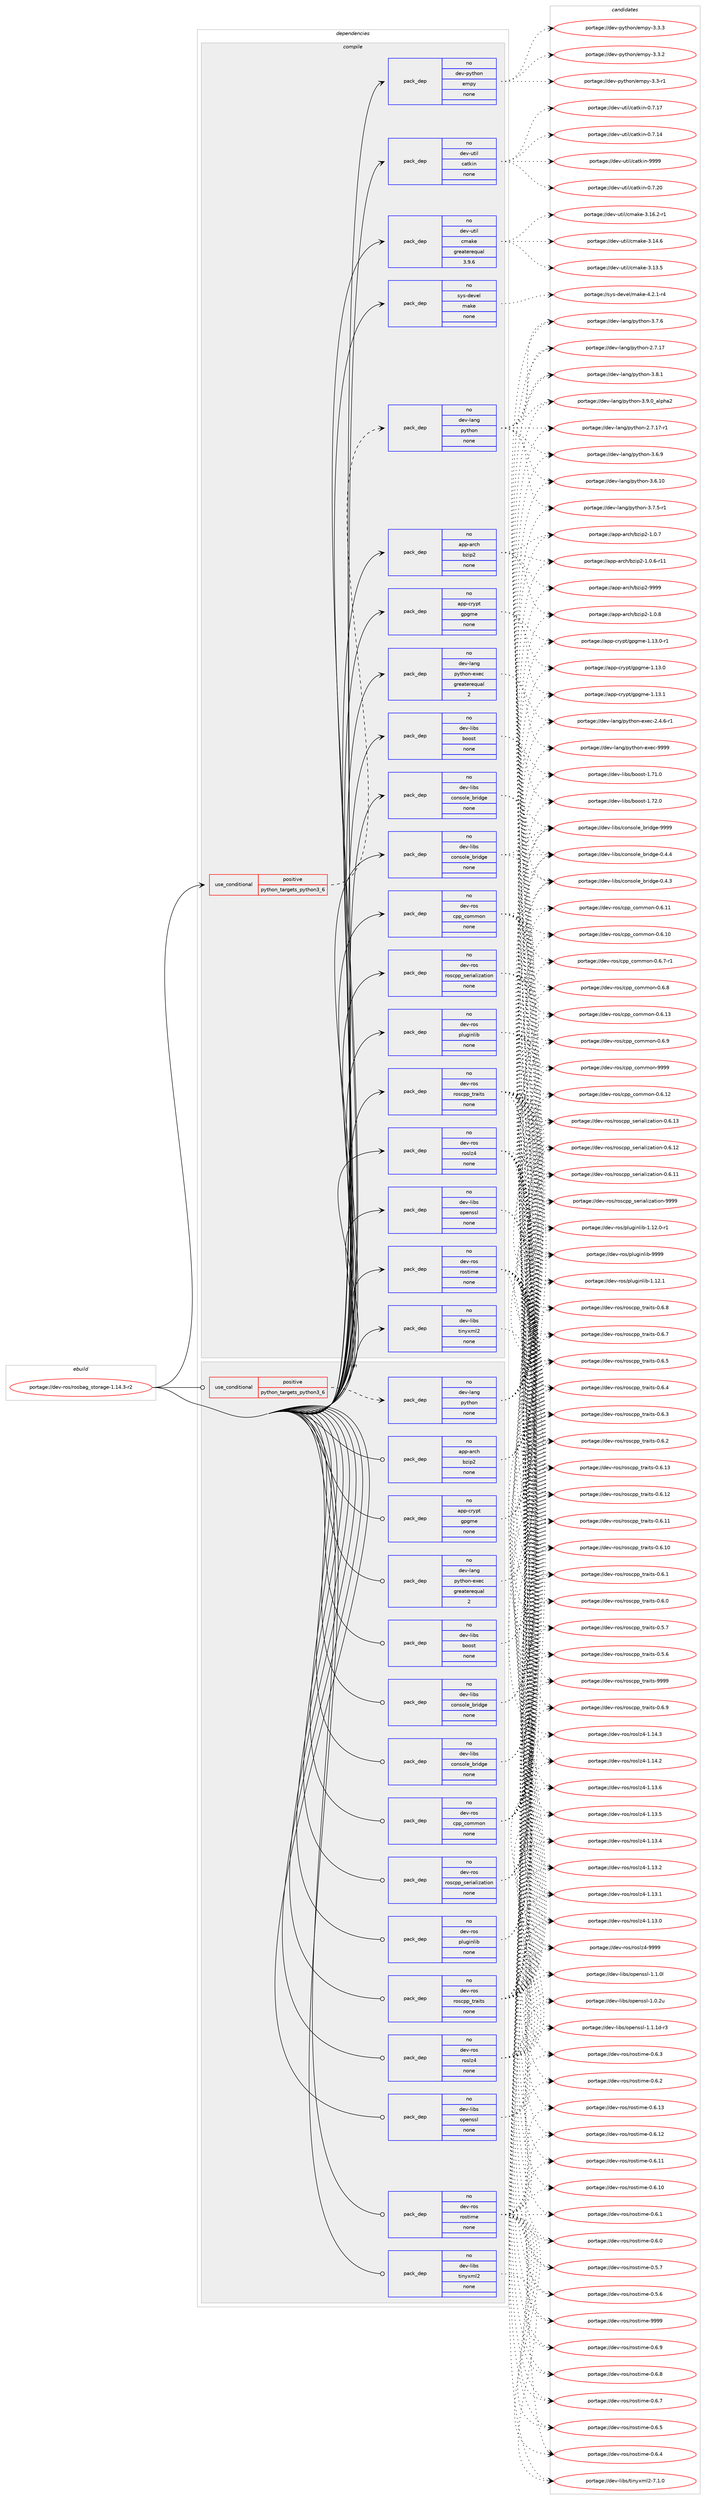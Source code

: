 digraph prolog {

# *************
# Graph options
# *************

newrank=true;
concentrate=true;
compound=true;
graph [rankdir=LR,fontname=Helvetica,fontsize=10,ranksep=1.5];#, ranksep=2.5, nodesep=0.2];
edge  [arrowhead=vee];
node  [fontname=Helvetica,fontsize=10];

# **********
# The ebuild
# **********

subgraph cluster_leftcol {
color=gray;
label=<<i>ebuild</i>>;
id [label="portage://dev-ros/rosbag_storage-1.14.3-r2", color=red, width=4, href="../dev-ros/rosbag_storage-1.14.3-r2.svg"];
}

# ****************
# The dependencies
# ****************

subgraph cluster_midcol {
color=gray;
label=<<i>dependencies</i>>;
subgraph cluster_compile {
fillcolor="#eeeeee";
style=filled;
label=<<i>compile</i>>;
subgraph cond98414 {
dependency390286 [label=<<TABLE BORDER="0" CELLBORDER="1" CELLSPACING="0" CELLPADDING="4"><TR><TD ROWSPAN="3" CELLPADDING="10">use_conditional</TD></TR><TR><TD>positive</TD></TR><TR><TD>python_targets_python3_6</TD></TR></TABLE>>, shape=none, color=red];
subgraph pack287019 {
dependency390287 [label=<<TABLE BORDER="0" CELLBORDER="1" CELLSPACING="0" CELLPADDING="4" WIDTH="220"><TR><TD ROWSPAN="6" CELLPADDING="30">pack_dep</TD></TR><TR><TD WIDTH="110">no</TD></TR><TR><TD>dev-lang</TD></TR><TR><TD>python</TD></TR><TR><TD>none</TD></TR><TR><TD></TD></TR></TABLE>>, shape=none, color=blue];
}
dependency390286:e -> dependency390287:w [weight=20,style="dashed",arrowhead="vee"];
}
id:e -> dependency390286:w [weight=20,style="solid",arrowhead="vee"];
subgraph pack287020 {
dependency390288 [label=<<TABLE BORDER="0" CELLBORDER="1" CELLSPACING="0" CELLPADDING="4" WIDTH="220"><TR><TD ROWSPAN="6" CELLPADDING="30">pack_dep</TD></TR><TR><TD WIDTH="110">no</TD></TR><TR><TD>app-arch</TD></TR><TR><TD>bzip2</TD></TR><TR><TD>none</TD></TR><TR><TD></TD></TR></TABLE>>, shape=none, color=blue];
}
id:e -> dependency390288:w [weight=20,style="solid",arrowhead="vee"];
subgraph pack287021 {
dependency390289 [label=<<TABLE BORDER="0" CELLBORDER="1" CELLSPACING="0" CELLPADDING="4" WIDTH="220"><TR><TD ROWSPAN="6" CELLPADDING="30">pack_dep</TD></TR><TR><TD WIDTH="110">no</TD></TR><TR><TD>app-crypt</TD></TR><TR><TD>gpgme</TD></TR><TR><TD>none</TD></TR><TR><TD></TD></TR></TABLE>>, shape=none, color=blue];
}
id:e -> dependency390289:w [weight=20,style="solid",arrowhead="vee"];
subgraph pack287022 {
dependency390290 [label=<<TABLE BORDER="0" CELLBORDER="1" CELLSPACING="0" CELLPADDING="4" WIDTH="220"><TR><TD ROWSPAN="6" CELLPADDING="30">pack_dep</TD></TR><TR><TD WIDTH="110">no</TD></TR><TR><TD>dev-lang</TD></TR><TR><TD>python-exec</TD></TR><TR><TD>greaterequal</TD></TR><TR><TD>2</TD></TR></TABLE>>, shape=none, color=blue];
}
id:e -> dependency390290:w [weight=20,style="solid",arrowhead="vee"];
subgraph pack287023 {
dependency390291 [label=<<TABLE BORDER="0" CELLBORDER="1" CELLSPACING="0" CELLPADDING="4" WIDTH="220"><TR><TD ROWSPAN="6" CELLPADDING="30">pack_dep</TD></TR><TR><TD WIDTH="110">no</TD></TR><TR><TD>dev-libs</TD></TR><TR><TD>boost</TD></TR><TR><TD>none</TD></TR><TR><TD></TD></TR></TABLE>>, shape=none, color=blue];
}
id:e -> dependency390291:w [weight=20,style="solid",arrowhead="vee"];
subgraph pack287024 {
dependency390292 [label=<<TABLE BORDER="0" CELLBORDER="1" CELLSPACING="0" CELLPADDING="4" WIDTH="220"><TR><TD ROWSPAN="6" CELLPADDING="30">pack_dep</TD></TR><TR><TD WIDTH="110">no</TD></TR><TR><TD>dev-libs</TD></TR><TR><TD>console_bridge</TD></TR><TR><TD>none</TD></TR><TR><TD></TD></TR></TABLE>>, shape=none, color=blue];
}
id:e -> dependency390292:w [weight=20,style="solid",arrowhead="vee"];
subgraph pack287025 {
dependency390293 [label=<<TABLE BORDER="0" CELLBORDER="1" CELLSPACING="0" CELLPADDING="4" WIDTH="220"><TR><TD ROWSPAN="6" CELLPADDING="30">pack_dep</TD></TR><TR><TD WIDTH="110">no</TD></TR><TR><TD>dev-libs</TD></TR><TR><TD>console_bridge</TD></TR><TR><TD>none</TD></TR><TR><TD></TD></TR></TABLE>>, shape=none, color=blue];
}
id:e -> dependency390293:w [weight=20,style="solid",arrowhead="vee"];
subgraph pack287026 {
dependency390294 [label=<<TABLE BORDER="0" CELLBORDER="1" CELLSPACING="0" CELLPADDING="4" WIDTH="220"><TR><TD ROWSPAN="6" CELLPADDING="30">pack_dep</TD></TR><TR><TD WIDTH="110">no</TD></TR><TR><TD>dev-libs</TD></TR><TR><TD>openssl</TD></TR><TR><TD>none</TD></TR><TR><TD></TD></TR></TABLE>>, shape=none, color=blue];
}
id:e -> dependency390294:w [weight=20,style="solid",arrowhead="vee"];
subgraph pack287027 {
dependency390295 [label=<<TABLE BORDER="0" CELLBORDER="1" CELLSPACING="0" CELLPADDING="4" WIDTH="220"><TR><TD ROWSPAN="6" CELLPADDING="30">pack_dep</TD></TR><TR><TD WIDTH="110">no</TD></TR><TR><TD>dev-libs</TD></TR><TR><TD>tinyxml2</TD></TR><TR><TD>none</TD></TR><TR><TD></TD></TR></TABLE>>, shape=none, color=blue];
}
id:e -> dependency390295:w [weight=20,style="solid",arrowhead="vee"];
subgraph pack287028 {
dependency390296 [label=<<TABLE BORDER="0" CELLBORDER="1" CELLSPACING="0" CELLPADDING="4" WIDTH="220"><TR><TD ROWSPAN="6" CELLPADDING="30">pack_dep</TD></TR><TR><TD WIDTH="110">no</TD></TR><TR><TD>dev-python</TD></TR><TR><TD>empy</TD></TR><TR><TD>none</TD></TR><TR><TD></TD></TR></TABLE>>, shape=none, color=blue];
}
id:e -> dependency390296:w [weight=20,style="solid",arrowhead="vee"];
subgraph pack287029 {
dependency390297 [label=<<TABLE BORDER="0" CELLBORDER="1" CELLSPACING="0" CELLPADDING="4" WIDTH="220"><TR><TD ROWSPAN="6" CELLPADDING="30">pack_dep</TD></TR><TR><TD WIDTH="110">no</TD></TR><TR><TD>dev-ros</TD></TR><TR><TD>cpp_common</TD></TR><TR><TD>none</TD></TR><TR><TD></TD></TR></TABLE>>, shape=none, color=blue];
}
id:e -> dependency390297:w [weight=20,style="solid",arrowhead="vee"];
subgraph pack287030 {
dependency390298 [label=<<TABLE BORDER="0" CELLBORDER="1" CELLSPACING="0" CELLPADDING="4" WIDTH="220"><TR><TD ROWSPAN="6" CELLPADDING="30">pack_dep</TD></TR><TR><TD WIDTH="110">no</TD></TR><TR><TD>dev-ros</TD></TR><TR><TD>pluginlib</TD></TR><TR><TD>none</TD></TR><TR><TD></TD></TR></TABLE>>, shape=none, color=blue];
}
id:e -> dependency390298:w [weight=20,style="solid",arrowhead="vee"];
subgraph pack287031 {
dependency390299 [label=<<TABLE BORDER="0" CELLBORDER="1" CELLSPACING="0" CELLPADDING="4" WIDTH="220"><TR><TD ROWSPAN="6" CELLPADDING="30">pack_dep</TD></TR><TR><TD WIDTH="110">no</TD></TR><TR><TD>dev-ros</TD></TR><TR><TD>roscpp_serialization</TD></TR><TR><TD>none</TD></TR><TR><TD></TD></TR></TABLE>>, shape=none, color=blue];
}
id:e -> dependency390299:w [weight=20,style="solid",arrowhead="vee"];
subgraph pack287032 {
dependency390300 [label=<<TABLE BORDER="0" CELLBORDER="1" CELLSPACING="0" CELLPADDING="4" WIDTH="220"><TR><TD ROWSPAN="6" CELLPADDING="30">pack_dep</TD></TR><TR><TD WIDTH="110">no</TD></TR><TR><TD>dev-ros</TD></TR><TR><TD>roscpp_traits</TD></TR><TR><TD>none</TD></TR><TR><TD></TD></TR></TABLE>>, shape=none, color=blue];
}
id:e -> dependency390300:w [weight=20,style="solid",arrowhead="vee"];
subgraph pack287033 {
dependency390301 [label=<<TABLE BORDER="0" CELLBORDER="1" CELLSPACING="0" CELLPADDING="4" WIDTH="220"><TR><TD ROWSPAN="6" CELLPADDING="30">pack_dep</TD></TR><TR><TD WIDTH="110">no</TD></TR><TR><TD>dev-ros</TD></TR><TR><TD>roslz4</TD></TR><TR><TD>none</TD></TR><TR><TD></TD></TR></TABLE>>, shape=none, color=blue];
}
id:e -> dependency390301:w [weight=20,style="solid",arrowhead="vee"];
subgraph pack287034 {
dependency390302 [label=<<TABLE BORDER="0" CELLBORDER="1" CELLSPACING="0" CELLPADDING="4" WIDTH="220"><TR><TD ROWSPAN="6" CELLPADDING="30">pack_dep</TD></TR><TR><TD WIDTH="110">no</TD></TR><TR><TD>dev-ros</TD></TR><TR><TD>rostime</TD></TR><TR><TD>none</TD></TR><TR><TD></TD></TR></TABLE>>, shape=none, color=blue];
}
id:e -> dependency390302:w [weight=20,style="solid",arrowhead="vee"];
subgraph pack287035 {
dependency390303 [label=<<TABLE BORDER="0" CELLBORDER="1" CELLSPACING="0" CELLPADDING="4" WIDTH="220"><TR><TD ROWSPAN="6" CELLPADDING="30">pack_dep</TD></TR><TR><TD WIDTH="110">no</TD></TR><TR><TD>dev-util</TD></TR><TR><TD>catkin</TD></TR><TR><TD>none</TD></TR><TR><TD></TD></TR></TABLE>>, shape=none, color=blue];
}
id:e -> dependency390303:w [weight=20,style="solid",arrowhead="vee"];
subgraph pack287036 {
dependency390304 [label=<<TABLE BORDER="0" CELLBORDER="1" CELLSPACING="0" CELLPADDING="4" WIDTH="220"><TR><TD ROWSPAN="6" CELLPADDING="30">pack_dep</TD></TR><TR><TD WIDTH="110">no</TD></TR><TR><TD>dev-util</TD></TR><TR><TD>cmake</TD></TR><TR><TD>greaterequal</TD></TR><TR><TD>3.9.6</TD></TR></TABLE>>, shape=none, color=blue];
}
id:e -> dependency390304:w [weight=20,style="solid",arrowhead="vee"];
subgraph pack287037 {
dependency390305 [label=<<TABLE BORDER="0" CELLBORDER="1" CELLSPACING="0" CELLPADDING="4" WIDTH="220"><TR><TD ROWSPAN="6" CELLPADDING="30">pack_dep</TD></TR><TR><TD WIDTH="110">no</TD></TR><TR><TD>sys-devel</TD></TR><TR><TD>make</TD></TR><TR><TD>none</TD></TR><TR><TD></TD></TR></TABLE>>, shape=none, color=blue];
}
id:e -> dependency390305:w [weight=20,style="solid",arrowhead="vee"];
}
subgraph cluster_compileandrun {
fillcolor="#eeeeee";
style=filled;
label=<<i>compile and run</i>>;
}
subgraph cluster_run {
fillcolor="#eeeeee";
style=filled;
label=<<i>run</i>>;
subgraph cond98415 {
dependency390306 [label=<<TABLE BORDER="0" CELLBORDER="1" CELLSPACING="0" CELLPADDING="4"><TR><TD ROWSPAN="3" CELLPADDING="10">use_conditional</TD></TR><TR><TD>positive</TD></TR><TR><TD>python_targets_python3_6</TD></TR></TABLE>>, shape=none, color=red];
subgraph pack287038 {
dependency390307 [label=<<TABLE BORDER="0" CELLBORDER="1" CELLSPACING="0" CELLPADDING="4" WIDTH="220"><TR><TD ROWSPAN="6" CELLPADDING="30">pack_dep</TD></TR><TR><TD WIDTH="110">no</TD></TR><TR><TD>dev-lang</TD></TR><TR><TD>python</TD></TR><TR><TD>none</TD></TR><TR><TD></TD></TR></TABLE>>, shape=none, color=blue];
}
dependency390306:e -> dependency390307:w [weight=20,style="dashed",arrowhead="vee"];
}
id:e -> dependency390306:w [weight=20,style="solid",arrowhead="odot"];
subgraph pack287039 {
dependency390308 [label=<<TABLE BORDER="0" CELLBORDER="1" CELLSPACING="0" CELLPADDING="4" WIDTH="220"><TR><TD ROWSPAN="6" CELLPADDING="30">pack_dep</TD></TR><TR><TD WIDTH="110">no</TD></TR><TR><TD>app-arch</TD></TR><TR><TD>bzip2</TD></TR><TR><TD>none</TD></TR><TR><TD></TD></TR></TABLE>>, shape=none, color=blue];
}
id:e -> dependency390308:w [weight=20,style="solid",arrowhead="odot"];
subgraph pack287040 {
dependency390309 [label=<<TABLE BORDER="0" CELLBORDER="1" CELLSPACING="0" CELLPADDING="4" WIDTH="220"><TR><TD ROWSPAN="6" CELLPADDING="30">pack_dep</TD></TR><TR><TD WIDTH="110">no</TD></TR><TR><TD>app-crypt</TD></TR><TR><TD>gpgme</TD></TR><TR><TD>none</TD></TR><TR><TD></TD></TR></TABLE>>, shape=none, color=blue];
}
id:e -> dependency390309:w [weight=20,style="solid",arrowhead="odot"];
subgraph pack287041 {
dependency390310 [label=<<TABLE BORDER="0" CELLBORDER="1" CELLSPACING="0" CELLPADDING="4" WIDTH="220"><TR><TD ROWSPAN="6" CELLPADDING="30">pack_dep</TD></TR><TR><TD WIDTH="110">no</TD></TR><TR><TD>dev-lang</TD></TR><TR><TD>python-exec</TD></TR><TR><TD>greaterequal</TD></TR><TR><TD>2</TD></TR></TABLE>>, shape=none, color=blue];
}
id:e -> dependency390310:w [weight=20,style="solid",arrowhead="odot"];
subgraph pack287042 {
dependency390311 [label=<<TABLE BORDER="0" CELLBORDER="1" CELLSPACING="0" CELLPADDING="4" WIDTH="220"><TR><TD ROWSPAN="6" CELLPADDING="30">pack_dep</TD></TR><TR><TD WIDTH="110">no</TD></TR><TR><TD>dev-libs</TD></TR><TR><TD>boost</TD></TR><TR><TD>none</TD></TR><TR><TD></TD></TR></TABLE>>, shape=none, color=blue];
}
id:e -> dependency390311:w [weight=20,style="solid",arrowhead="odot"];
subgraph pack287043 {
dependency390312 [label=<<TABLE BORDER="0" CELLBORDER="1" CELLSPACING="0" CELLPADDING="4" WIDTH="220"><TR><TD ROWSPAN="6" CELLPADDING="30">pack_dep</TD></TR><TR><TD WIDTH="110">no</TD></TR><TR><TD>dev-libs</TD></TR><TR><TD>console_bridge</TD></TR><TR><TD>none</TD></TR><TR><TD></TD></TR></TABLE>>, shape=none, color=blue];
}
id:e -> dependency390312:w [weight=20,style="solid",arrowhead="odot"];
subgraph pack287044 {
dependency390313 [label=<<TABLE BORDER="0" CELLBORDER="1" CELLSPACING="0" CELLPADDING="4" WIDTH="220"><TR><TD ROWSPAN="6" CELLPADDING="30">pack_dep</TD></TR><TR><TD WIDTH="110">no</TD></TR><TR><TD>dev-libs</TD></TR><TR><TD>console_bridge</TD></TR><TR><TD>none</TD></TR><TR><TD></TD></TR></TABLE>>, shape=none, color=blue];
}
id:e -> dependency390313:w [weight=20,style="solid",arrowhead="odot"];
subgraph pack287045 {
dependency390314 [label=<<TABLE BORDER="0" CELLBORDER="1" CELLSPACING="0" CELLPADDING="4" WIDTH="220"><TR><TD ROWSPAN="6" CELLPADDING="30">pack_dep</TD></TR><TR><TD WIDTH="110">no</TD></TR><TR><TD>dev-libs</TD></TR><TR><TD>openssl</TD></TR><TR><TD>none</TD></TR><TR><TD></TD></TR></TABLE>>, shape=none, color=blue];
}
id:e -> dependency390314:w [weight=20,style="solid",arrowhead="odot"];
subgraph pack287046 {
dependency390315 [label=<<TABLE BORDER="0" CELLBORDER="1" CELLSPACING="0" CELLPADDING="4" WIDTH="220"><TR><TD ROWSPAN="6" CELLPADDING="30">pack_dep</TD></TR><TR><TD WIDTH="110">no</TD></TR><TR><TD>dev-libs</TD></TR><TR><TD>tinyxml2</TD></TR><TR><TD>none</TD></TR><TR><TD></TD></TR></TABLE>>, shape=none, color=blue];
}
id:e -> dependency390315:w [weight=20,style="solid",arrowhead="odot"];
subgraph pack287047 {
dependency390316 [label=<<TABLE BORDER="0" CELLBORDER="1" CELLSPACING="0" CELLPADDING="4" WIDTH="220"><TR><TD ROWSPAN="6" CELLPADDING="30">pack_dep</TD></TR><TR><TD WIDTH="110">no</TD></TR><TR><TD>dev-ros</TD></TR><TR><TD>cpp_common</TD></TR><TR><TD>none</TD></TR><TR><TD></TD></TR></TABLE>>, shape=none, color=blue];
}
id:e -> dependency390316:w [weight=20,style="solid",arrowhead="odot"];
subgraph pack287048 {
dependency390317 [label=<<TABLE BORDER="0" CELLBORDER="1" CELLSPACING="0" CELLPADDING="4" WIDTH="220"><TR><TD ROWSPAN="6" CELLPADDING="30">pack_dep</TD></TR><TR><TD WIDTH="110">no</TD></TR><TR><TD>dev-ros</TD></TR><TR><TD>pluginlib</TD></TR><TR><TD>none</TD></TR><TR><TD></TD></TR></TABLE>>, shape=none, color=blue];
}
id:e -> dependency390317:w [weight=20,style="solid",arrowhead="odot"];
subgraph pack287049 {
dependency390318 [label=<<TABLE BORDER="0" CELLBORDER="1" CELLSPACING="0" CELLPADDING="4" WIDTH="220"><TR><TD ROWSPAN="6" CELLPADDING="30">pack_dep</TD></TR><TR><TD WIDTH="110">no</TD></TR><TR><TD>dev-ros</TD></TR><TR><TD>roscpp_serialization</TD></TR><TR><TD>none</TD></TR><TR><TD></TD></TR></TABLE>>, shape=none, color=blue];
}
id:e -> dependency390318:w [weight=20,style="solid",arrowhead="odot"];
subgraph pack287050 {
dependency390319 [label=<<TABLE BORDER="0" CELLBORDER="1" CELLSPACING="0" CELLPADDING="4" WIDTH="220"><TR><TD ROWSPAN="6" CELLPADDING="30">pack_dep</TD></TR><TR><TD WIDTH="110">no</TD></TR><TR><TD>dev-ros</TD></TR><TR><TD>roscpp_traits</TD></TR><TR><TD>none</TD></TR><TR><TD></TD></TR></TABLE>>, shape=none, color=blue];
}
id:e -> dependency390319:w [weight=20,style="solid",arrowhead="odot"];
subgraph pack287051 {
dependency390320 [label=<<TABLE BORDER="0" CELLBORDER="1" CELLSPACING="0" CELLPADDING="4" WIDTH="220"><TR><TD ROWSPAN="6" CELLPADDING="30">pack_dep</TD></TR><TR><TD WIDTH="110">no</TD></TR><TR><TD>dev-ros</TD></TR><TR><TD>roslz4</TD></TR><TR><TD>none</TD></TR><TR><TD></TD></TR></TABLE>>, shape=none, color=blue];
}
id:e -> dependency390320:w [weight=20,style="solid",arrowhead="odot"];
subgraph pack287052 {
dependency390321 [label=<<TABLE BORDER="0" CELLBORDER="1" CELLSPACING="0" CELLPADDING="4" WIDTH="220"><TR><TD ROWSPAN="6" CELLPADDING="30">pack_dep</TD></TR><TR><TD WIDTH="110">no</TD></TR><TR><TD>dev-ros</TD></TR><TR><TD>rostime</TD></TR><TR><TD>none</TD></TR><TR><TD></TD></TR></TABLE>>, shape=none, color=blue];
}
id:e -> dependency390321:w [weight=20,style="solid",arrowhead="odot"];
}
}

# **************
# The candidates
# **************

subgraph cluster_choices {
rank=same;
color=gray;
label=<<i>candidates</i>>;

subgraph choice287019 {
color=black;
nodesep=1;
choice10010111845108971101034711212111610411111045514657464895971081121049750 [label="portage://dev-lang/python-3.9.0_alpha2", color=red, width=4,href="../dev-lang/python-3.9.0_alpha2.svg"];
choice100101118451089711010347112121116104111110455146564649 [label="portage://dev-lang/python-3.8.1", color=red, width=4,href="../dev-lang/python-3.8.1.svg"];
choice100101118451089711010347112121116104111110455146554654 [label="portage://dev-lang/python-3.7.6", color=red, width=4,href="../dev-lang/python-3.7.6.svg"];
choice1001011184510897110103471121211161041111104551465546534511449 [label="portage://dev-lang/python-3.7.5-r1", color=red, width=4,href="../dev-lang/python-3.7.5-r1.svg"];
choice100101118451089711010347112121116104111110455146544657 [label="portage://dev-lang/python-3.6.9", color=red, width=4,href="../dev-lang/python-3.6.9.svg"];
choice10010111845108971101034711212111610411111045514654464948 [label="portage://dev-lang/python-3.6.10", color=red, width=4,href="../dev-lang/python-3.6.10.svg"];
choice100101118451089711010347112121116104111110455046554649554511449 [label="portage://dev-lang/python-2.7.17-r1", color=red, width=4,href="../dev-lang/python-2.7.17-r1.svg"];
choice10010111845108971101034711212111610411111045504655464955 [label="portage://dev-lang/python-2.7.17", color=red, width=4,href="../dev-lang/python-2.7.17.svg"];
dependency390287:e -> choice10010111845108971101034711212111610411111045514657464895971081121049750:w [style=dotted,weight="100"];
dependency390287:e -> choice100101118451089711010347112121116104111110455146564649:w [style=dotted,weight="100"];
dependency390287:e -> choice100101118451089711010347112121116104111110455146554654:w [style=dotted,weight="100"];
dependency390287:e -> choice1001011184510897110103471121211161041111104551465546534511449:w [style=dotted,weight="100"];
dependency390287:e -> choice100101118451089711010347112121116104111110455146544657:w [style=dotted,weight="100"];
dependency390287:e -> choice10010111845108971101034711212111610411111045514654464948:w [style=dotted,weight="100"];
dependency390287:e -> choice100101118451089711010347112121116104111110455046554649554511449:w [style=dotted,weight="100"];
dependency390287:e -> choice10010111845108971101034711212111610411111045504655464955:w [style=dotted,weight="100"];
}
subgraph choice287020 {
color=black;
nodesep=1;
choice971121124597114991044798122105112504557575757 [label="portage://app-arch/bzip2-9999", color=red, width=4,href="../app-arch/bzip2-9999.svg"];
choice97112112459711499104479812210511250454946484656 [label="portage://app-arch/bzip2-1.0.8", color=red, width=4,href="../app-arch/bzip2-1.0.8.svg"];
choice97112112459711499104479812210511250454946484655 [label="portage://app-arch/bzip2-1.0.7", color=red, width=4,href="../app-arch/bzip2-1.0.7.svg"];
choice97112112459711499104479812210511250454946484654451144949 [label="portage://app-arch/bzip2-1.0.6-r11", color=red, width=4,href="../app-arch/bzip2-1.0.6-r11.svg"];
dependency390288:e -> choice971121124597114991044798122105112504557575757:w [style=dotted,weight="100"];
dependency390288:e -> choice97112112459711499104479812210511250454946484656:w [style=dotted,weight="100"];
dependency390288:e -> choice97112112459711499104479812210511250454946484655:w [style=dotted,weight="100"];
dependency390288:e -> choice97112112459711499104479812210511250454946484654451144949:w [style=dotted,weight="100"];
}
subgraph choice287021 {
color=black;
nodesep=1;
choice9711211245991141211121164710311210310910145494649514649 [label="portage://app-crypt/gpgme-1.13.1", color=red, width=4,href="../app-crypt/gpgme-1.13.1.svg"];
choice97112112459911412111211647103112103109101454946495146484511449 [label="portage://app-crypt/gpgme-1.13.0-r1", color=red, width=4,href="../app-crypt/gpgme-1.13.0-r1.svg"];
choice9711211245991141211121164710311210310910145494649514648 [label="portage://app-crypt/gpgme-1.13.0", color=red, width=4,href="../app-crypt/gpgme-1.13.0.svg"];
dependency390289:e -> choice9711211245991141211121164710311210310910145494649514649:w [style=dotted,weight="100"];
dependency390289:e -> choice97112112459911412111211647103112103109101454946495146484511449:w [style=dotted,weight="100"];
dependency390289:e -> choice9711211245991141211121164710311210310910145494649514648:w [style=dotted,weight="100"];
}
subgraph choice287022 {
color=black;
nodesep=1;
choice10010111845108971101034711212111610411111045101120101994557575757 [label="portage://dev-lang/python-exec-9999", color=red, width=4,href="../dev-lang/python-exec-9999.svg"];
choice10010111845108971101034711212111610411111045101120101994550465246544511449 [label="portage://dev-lang/python-exec-2.4.6-r1", color=red, width=4,href="../dev-lang/python-exec-2.4.6-r1.svg"];
dependency390290:e -> choice10010111845108971101034711212111610411111045101120101994557575757:w [style=dotted,weight="100"];
dependency390290:e -> choice10010111845108971101034711212111610411111045101120101994550465246544511449:w [style=dotted,weight="100"];
}
subgraph choice287023 {
color=black;
nodesep=1;
choice1001011184510810598115479811111111511645494655504648 [label="portage://dev-libs/boost-1.72.0", color=red, width=4,href="../dev-libs/boost-1.72.0.svg"];
choice1001011184510810598115479811111111511645494655494648 [label="portage://dev-libs/boost-1.71.0", color=red, width=4,href="../dev-libs/boost-1.71.0.svg"];
dependency390291:e -> choice1001011184510810598115479811111111511645494655504648:w [style=dotted,weight="100"];
dependency390291:e -> choice1001011184510810598115479811111111511645494655494648:w [style=dotted,weight="100"];
}
subgraph choice287024 {
color=black;
nodesep=1;
choice1001011184510810598115479911111011511110810195981141051001031014557575757 [label="portage://dev-libs/console_bridge-9999", color=red, width=4,href="../dev-libs/console_bridge-9999.svg"];
choice100101118451081059811547991111101151111081019598114105100103101454846524652 [label="portage://dev-libs/console_bridge-0.4.4", color=red, width=4,href="../dev-libs/console_bridge-0.4.4.svg"];
choice100101118451081059811547991111101151111081019598114105100103101454846524651 [label="portage://dev-libs/console_bridge-0.4.3", color=red, width=4,href="../dev-libs/console_bridge-0.4.3.svg"];
dependency390292:e -> choice1001011184510810598115479911111011511110810195981141051001031014557575757:w [style=dotted,weight="100"];
dependency390292:e -> choice100101118451081059811547991111101151111081019598114105100103101454846524652:w [style=dotted,weight="100"];
dependency390292:e -> choice100101118451081059811547991111101151111081019598114105100103101454846524651:w [style=dotted,weight="100"];
}
subgraph choice287025 {
color=black;
nodesep=1;
choice1001011184510810598115479911111011511110810195981141051001031014557575757 [label="portage://dev-libs/console_bridge-9999", color=red, width=4,href="../dev-libs/console_bridge-9999.svg"];
choice100101118451081059811547991111101151111081019598114105100103101454846524652 [label="portage://dev-libs/console_bridge-0.4.4", color=red, width=4,href="../dev-libs/console_bridge-0.4.4.svg"];
choice100101118451081059811547991111101151111081019598114105100103101454846524651 [label="portage://dev-libs/console_bridge-0.4.3", color=red, width=4,href="../dev-libs/console_bridge-0.4.3.svg"];
dependency390293:e -> choice1001011184510810598115479911111011511110810195981141051001031014557575757:w [style=dotted,weight="100"];
dependency390293:e -> choice100101118451081059811547991111101151111081019598114105100103101454846524652:w [style=dotted,weight="100"];
dependency390293:e -> choice100101118451081059811547991111101151111081019598114105100103101454846524651:w [style=dotted,weight="100"];
}
subgraph choice287026 {
color=black;
nodesep=1;
choice1001011184510810598115471111121011101151151084549464946491004511451 [label="portage://dev-libs/openssl-1.1.1d-r3", color=red, width=4,href="../dev-libs/openssl-1.1.1d-r3.svg"];
choice100101118451081059811547111112101110115115108454946494648108 [label="portage://dev-libs/openssl-1.1.0l", color=red, width=4,href="../dev-libs/openssl-1.1.0l.svg"];
choice100101118451081059811547111112101110115115108454946484650117 [label="portage://dev-libs/openssl-1.0.2u", color=red, width=4,href="../dev-libs/openssl-1.0.2u.svg"];
dependency390294:e -> choice1001011184510810598115471111121011101151151084549464946491004511451:w [style=dotted,weight="100"];
dependency390294:e -> choice100101118451081059811547111112101110115115108454946494648108:w [style=dotted,weight="100"];
dependency390294:e -> choice100101118451081059811547111112101110115115108454946484650117:w [style=dotted,weight="100"];
}
subgraph choice287027 {
color=black;
nodesep=1;
choice10010111845108105981154711610511012112010910850455546494648 [label="portage://dev-libs/tinyxml2-7.1.0", color=red, width=4,href="../dev-libs/tinyxml2-7.1.0.svg"];
dependency390295:e -> choice10010111845108105981154711610511012112010910850455546494648:w [style=dotted,weight="100"];
}
subgraph choice287028 {
color=black;
nodesep=1;
choice1001011184511212111610411111047101109112121455146514651 [label="portage://dev-python/empy-3.3.3", color=red, width=4,href="../dev-python/empy-3.3.3.svg"];
choice1001011184511212111610411111047101109112121455146514650 [label="portage://dev-python/empy-3.3.2", color=red, width=4,href="../dev-python/empy-3.3.2.svg"];
choice1001011184511212111610411111047101109112121455146514511449 [label="portage://dev-python/empy-3.3-r1", color=red, width=4,href="../dev-python/empy-3.3-r1.svg"];
dependency390296:e -> choice1001011184511212111610411111047101109112121455146514651:w [style=dotted,weight="100"];
dependency390296:e -> choice1001011184511212111610411111047101109112121455146514650:w [style=dotted,weight="100"];
dependency390296:e -> choice1001011184511212111610411111047101109112121455146514511449:w [style=dotted,weight="100"];
}
subgraph choice287029 {
color=black;
nodesep=1;
choice10010111845114111115479911211295991111091091111104557575757 [label="portage://dev-ros/cpp_common-9999", color=red, width=4,href="../dev-ros/cpp_common-9999.svg"];
choice1001011184511411111547991121129599111109109111110454846544657 [label="portage://dev-ros/cpp_common-0.6.9", color=red, width=4,href="../dev-ros/cpp_common-0.6.9.svg"];
choice1001011184511411111547991121129599111109109111110454846544656 [label="portage://dev-ros/cpp_common-0.6.8", color=red, width=4,href="../dev-ros/cpp_common-0.6.8.svg"];
choice10010111845114111115479911211295991111091091111104548465446554511449 [label="portage://dev-ros/cpp_common-0.6.7-r1", color=red, width=4,href="../dev-ros/cpp_common-0.6.7-r1.svg"];
choice100101118451141111154799112112959911110910911111045484654464951 [label="portage://dev-ros/cpp_common-0.6.13", color=red, width=4,href="../dev-ros/cpp_common-0.6.13.svg"];
choice100101118451141111154799112112959911110910911111045484654464950 [label="portage://dev-ros/cpp_common-0.6.12", color=red, width=4,href="../dev-ros/cpp_common-0.6.12.svg"];
choice100101118451141111154799112112959911110910911111045484654464949 [label="portage://dev-ros/cpp_common-0.6.11", color=red, width=4,href="../dev-ros/cpp_common-0.6.11.svg"];
choice100101118451141111154799112112959911110910911111045484654464948 [label="portage://dev-ros/cpp_common-0.6.10", color=red, width=4,href="../dev-ros/cpp_common-0.6.10.svg"];
dependency390297:e -> choice10010111845114111115479911211295991111091091111104557575757:w [style=dotted,weight="100"];
dependency390297:e -> choice1001011184511411111547991121129599111109109111110454846544657:w [style=dotted,weight="100"];
dependency390297:e -> choice1001011184511411111547991121129599111109109111110454846544656:w [style=dotted,weight="100"];
dependency390297:e -> choice10010111845114111115479911211295991111091091111104548465446554511449:w [style=dotted,weight="100"];
dependency390297:e -> choice100101118451141111154799112112959911110910911111045484654464951:w [style=dotted,weight="100"];
dependency390297:e -> choice100101118451141111154799112112959911110910911111045484654464950:w [style=dotted,weight="100"];
dependency390297:e -> choice100101118451141111154799112112959911110910911111045484654464949:w [style=dotted,weight="100"];
dependency390297:e -> choice100101118451141111154799112112959911110910911111045484654464948:w [style=dotted,weight="100"];
}
subgraph choice287030 {
color=black;
nodesep=1;
choice1001011184511411111547112108117103105110108105984557575757 [label="portage://dev-ros/pluginlib-9999", color=red, width=4,href="../dev-ros/pluginlib-9999.svg"];
choice10010111845114111115471121081171031051101081059845494649504649 [label="portage://dev-ros/pluginlib-1.12.1", color=red, width=4,href="../dev-ros/pluginlib-1.12.1.svg"];
choice100101118451141111154711210811710310511010810598454946495046484511449 [label="portage://dev-ros/pluginlib-1.12.0-r1", color=red, width=4,href="../dev-ros/pluginlib-1.12.0-r1.svg"];
dependency390298:e -> choice1001011184511411111547112108117103105110108105984557575757:w [style=dotted,weight="100"];
dependency390298:e -> choice10010111845114111115471121081171031051101081059845494649504649:w [style=dotted,weight="100"];
dependency390298:e -> choice100101118451141111154711210811710310511010810598454946495046484511449:w [style=dotted,weight="100"];
}
subgraph choice287031 {
color=black;
nodesep=1;
choice1001011184511411111547114111115991121129511510111410597108105122971161051111104557575757 [label="portage://dev-ros/roscpp_serialization-9999", color=red, width=4,href="../dev-ros/roscpp_serialization-9999.svg"];
choice10010111845114111115471141111159911211295115101114105971081051229711610511111045484654464951 [label="portage://dev-ros/roscpp_serialization-0.6.13", color=red, width=4,href="../dev-ros/roscpp_serialization-0.6.13.svg"];
choice10010111845114111115471141111159911211295115101114105971081051229711610511111045484654464950 [label="portage://dev-ros/roscpp_serialization-0.6.12", color=red, width=4,href="../dev-ros/roscpp_serialization-0.6.12.svg"];
choice10010111845114111115471141111159911211295115101114105971081051229711610511111045484654464949 [label="portage://dev-ros/roscpp_serialization-0.6.11", color=red, width=4,href="../dev-ros/roscpp_serialization-0.6.11.svg"];
dependency390299:e -> choice1001011184511411111547114111115991121129511510111410597108105122971161051111104557575757:w [style=dotted,weight="100"];
dependency390299:e -> choice10010111845114111115471141111159911211295115101114105971081051229711610511111045484654464951:w [style=dotted,weight="100"];
dependency390299:e -> choice10010111845114111115471141111159911211295115101114105971081051229711610511111045484654464950:w [style=dotted,weight="100"];
dependency390299:e -> choice10010111845114111115471141111159911211295115101114105971081051229711610511111045484654464949:w [style=dotted,weight="100"];
}
subgraph choice287032 {
color=black;
nodesep=1;
choice10010111845114111115471141111159911211295116114971051161154557575757 [label="portage://dev-ros/roscpp_traits-9999", color=red, width=4,href="../dev-ros/roscpp_traits-9999.svg"];
choice1001011184511411111547114111115991121129511611497105116115454846544657 [label="portage://dev-ros/roscpp_traits-0.6.9", color=red, width=4,href="../dev-ros/roscpp_traits-0.6.9.svg"];
choice1001011184511411111547114111115991121129511611497105116115454846544656 [label="portage://dev-ros/roscpp_traits-0.6.8", color=red, width=4,href="../dev-ros/roscpp_traits-0.6.8.svg"];
choice1001011184511411111547114111115991121129511611497105116115454846544655 [label="portage://dev-ros/roscpp_traits-0.6.7", color=red, width=4,href="../dev-ros/roscpp_traits-0.6.7.svg"];
choice1001011184511411111547114111115991121129511611497105116115454846544653 [label="portage://dev-ros/roscpp_traits-0.6.5", color=red, width=4,href="../dev-ros/roscpp_traits-0.6.5.svg"];
choice1001011184511411111547114111115991121129511611497105116115454846544652 [label="portage://dev-ros/roscpp_traits-0.6.4", color=red, width=4,href="../dev-ros/roscpp_traits-0.6.4.svg"];
choice1001011184511411111547114111115991121129511611497105116115454846544651 [label="portage://dev-ros/roscpp_traits-0.6.3", color=red, width=4,href="../dev-ros/roscpp_traits-0.6.3.svg"];
choice1001011184511411111547114111115991121129511611497105116115454846544650 [label="portage://dev-ros/roscpp_traits-0.6.2", color=red, width=4,href="../dev-ros/roscpp_traits-0.6.2.svg"];
choice100101118451141111154711411111599112112951161149710511611545484654464951 [label="portage://dev-ros/roscpp_traits-0.6.13", color=red, width=4,href="../dev-ros/roscpp_traits-0.6.13.svg"];
choice100101118451141111154711411111599112112951161149710511611545484654464950 [label="portage://dev-ros/roscpp_traits-0.6.12", color=red, width=4,href="../dev-ros/roscpp_traits-0.6.12.svg"];
choice100101118451141111154711411111599112112951161149710511611545484654464949 [label="portage://dev-ros/roscpp_traits-0.6.11", color=red, width=4,href="../dev-ros/roscpp_traits-0.6.11.svg"];
choice100101118451141111154711411111599112112951161149710511611545484654464948 [label="portage://dev-ros/roscpp_traits-0.6.10", color=red, width=4,href="../dev-ros/roscpp_traits-0.6.10.svg"];
choice1001011184511411111547114111115991121129511611497105116115454846544649 [label="portage://dev-ros/roscpp_traits-0.6.1", color=red, width=4,href="../dev-ros/roscpp_traits-0.6.1.svg"];
choice1001011184511411111547114111115991121129511611497105116115454846544648 [label="portage://dev-ros/roscpp_traits-0.6.0", color=red, width=4,href="../dev-ros/roscpp_traits-0.6.0.svg"];
choice1001011184511411111547114111115991121129511611497105116115454846534655 [label="portage://dev-ros/roscpp_traits-0.5.7", color=red, width=4,href="../dev-ros/roscpp_traits-0.5.7.svg"];
choice1001011184511411111547114111115991121129511611497105116115454846534654 [label="portage://dev-ros/roscpp_traits-0.5.6", color=red, width=4,href="../dev-ros/roscpp_traits-0.5.6.svg"];
dependency390300:e -> choice10010111845114111115471141111159911211295116114971051161154557575757:w [style=dotted,weight="100"];
dependency390300:e -> choice1001011184511411111547114111115991121129511611497105116115454846544657:w [style=dotted,weight="100"];
dependency390300:e -> choice1001011184511411111547114111115991121129511611497105116115454846544656:w [style=dotted,weight="100"];
dependency390300:e -> choice1001011184511411111547114111115991121129511611497105116115454846544655:w [style=dotted,weight="100"];
dependency390300:e -> choice1001011184511411111547114111115991121129511611497105116115454846544653:w [style=dotted,weight="100"];
dependency390300:e -> choice1001011184511411111547114111115991121129511611497105116115454846544652:w [style=dotted,weight="100"];
dependency390300:e -> choice1001011184511411111547114111115991121129511611497105116115454846544651:w [style=dotted,weight="100"];
dependency390300:e -> choice1001011184511411111547114111115991121129511611497105116115454846544650:w [style=dotted,weight="100"];
dependency390300:e -> choice100101118451141111154711411111599112112951161149710511611545484654464951:w [style=dotted,weight="100"];
dependency390300:e -> choice100101118451141111154711411111599112112951161149710511611545484654464950:w [style=dotted,weight="100"];
dependency390300:e -> choice100101118451141111154711411111599112112951161149710511611545484654464949:w [style=dotted,weight="100"];
dependency390300:e -> choice100101118451141111154711411111599112112951161149710511611545484654464948:w [style=dotted,weight="100"];
dependency390300:e -> choice1001011184511411111547114111115991121129511611497105116115454846544649:w [style=dotted,weight="100"];
dependency390300:e -> choice1001011184511411111547114111115991121129511611497105116115454846544648:w [style=dotted,weight="100"];
dependency390300:e -> choice1001011184511411111547114111115991121129511611497105116115454846534655:w [style=dotted,weight="100"];
dependency390300:e -> choice1001011184511411111547114111115991121129511611497105116115454846534654:w [style=dotted,weight="100"];
}
subgraph choice287033 {
color=black;
nodesep=1;
choice1001011184511411111547114111115108122524557575757 [label="portage://dev-ros/roslz4-9999", color=red, width=4,href="../dev-ros/roslz4-9999.svg"];
choice10010111845114111115471141111151081225245494649524651 [label="portage://dev-ros/roslz4-1.14.3", color=red, width=4,href="../dev-ros/roslz4-1.14.3.svg"];
choice10010111845114111115471141111151081225245494649524650 [label="portage://dev-ros/roslz4-1.14.2", color=red, width=4,href="../dev-ros/roslz4-1.14.2.svg"];
choice10010111845114111115471141111151081225245494649514654 [label="portage://dev-ros/roslz4-1.13.6", color=red, width=4,href="../dev-ros/roslz4-1.13.6.svg"];
choice10010111845114111115471141111151081225245494649514653 [label="portage://dev-ros/roslz4-1.13.5", color=red, width=4,href="../dev-ros/roslz4-1.13.5.svg"];
choice10010111845114111115471141111151081225245494649514652 [label="portage://dev-ros/roslz4-1.13.4", color=red, width=4,href="../dev-ros/roslz4-1.13.4.svg"];
choice10010111845114111115471141111151081225245494649514650 [label="portage://dev-ros/roslz4-1.13.2", color=red, width=4,href="../dev-ros/roslz4-1.13.2.svg"];
choice10010111845114111115471141111151081225245494649514649 [label="portage://dev-ros/roslz4-1.13.1", color=red, width=4,href="../dev-ros/roslz4-1.13.1.svg"];
choice10010111845114111115471141111151081225245494649514648 [label="portage://dev-ros/roslz4-1.13.0", color=red, width=4,href="../dev-ros/roslz4-1.13.0.svg"];
dependency390301:e -> choice1001011184511411111547114111115108122524557575757:w [style=dotted,weight="100"];
dependency390301:e -> choice10010111845114111115471141111151081225245494649524651:w [style=dotted,weight="100"];
dependency390301:e -> choice10010111845114111115471141111151081225245494649524650:w [style=dotted,weight="100"];
dependency390301:e -> choice10010111845114111115471141111151081225245494649514654:w [style=dotted,weight="100"];
dependency390301:e -> choice10010111845114111115471141111151081225245494649514653:w [style=dotted,weight="100"];
dependency390301:e -> choice10010111845114111115471141111151081225245494649514652:w [style=dotted,weight="100"];
dependency390301:e -> choice10010111845114111115471141111151081225245494649514650:w [style=dotted,weight="100"];
dependency390301:e -> choice10010111845114111115471141111151081225245494649514649:w [style=dotted,weight="100"];
dependency390301:e -> choice10010111845114111115471141111151081225245494649514648:w [style=dotted,weight="100"];
}
subgraph choice287034 {
color=black;
nodesep=1;
choice10010111845114111115471141111151161051091014557575757 [label="portage://dev-ros/rostime-9999", color=red, width=4,href="../dev-ros/rostime-9999.svg"];
choice1001011184511411111547114111115116105109101454846544657 [label="portage://dev-ros/rostime-0.6.9", color=red, width=4,href="../dev-ros/rostime-0.6.9.svg"];
choice1001011184511411111547114111115116105109101454846544656 [label="portage://dev-ros/rostime-0.6.8", color=red, width=4,href="../dev-ros/rostime-0.6.8.svg"];
choice1001011184511411111547114111115116105109101454846544655 [label="portage://dev-ros/rostime-0.6.7", color=red, width=4,href="../dev-ros/rostime-0.6.7.svg"];
choice1001011184511411111547114111115116105109101454846544653 [label="portage://dev-ros/rostime-0.6.5", color=red, width=4,href="../dev-ros/rostime-0.6.5.svg"];
choice1001011184511411111547114111115116105109101454846544652 [label="portage://dev-ros/rostime-0.6.4", color=red, width=4,href="../dev-ros/rostime-0.6.4.svg"];
choice1001011184511411111547114111115116105109101454846544651 [label="portage://dev-ros/rostime-0.6.3", color=red, width=4,href="../dev-ros/rostime-0.6.3.svg"];
choice1001011184511411111547114111115116105109101454846544650 [label="portage://dev-ros/rostime-0.6.2", color=red, width=4,href="../dev-ros/rostime-0.6.2.svg"];
choice100101118451141111154711411111511610510910145484654464951 [label="portage://dev-ros/rostime-0.6.13", color=red, width=4,href="../dev-ros/rostime-0.6.13.svg"];
choice100101118451141111154711411111511610510910145484654464950 [label="portage://dev-ros/rostime-0.6.12", color=red, width=4,href="../dev-ros/rostime-0.6.12.svg"];
choice100101118451141111154711411111511610510910145484654464949 [label="portage://dev-ros/rostime-0.6.11", color=red, width=4,href="../dev-ros/rostime-0.6.11.svg"];
choice100101118451141111154711411111511610510910145484654464948 [label="portage://dev-ros/rostime-0.6.10", color=red, width=4,href="../dev-ros/rostime-0.6.10.svg"];
choice1001011184511411111547114111115116105109101454846544649 [label="portage://dev-ros/rostime-0.6.1", color=red, width=4,href="../dev-ros/rostime-0.6.1.svg"];
choice1001011184511411111547114111115116105109101454846544648 [label="portage://dev-ros/rostime-0.6.0", color=red, width=4,href="../dev-ros/rostime-0.6.0.svg"];
choice1001011184511411111547114111115116105109101454846534655 [label="portage://dev-ros/rostime-0.5.7", color=red, width=4,href="../dev-ros/rostime-0.5.7.svg"];
choice1001011184511411111547114111115116105109101454846534654 [label="portage://dev-ros/rostime-0.5.6", color=red, width=4,href="../dev-ros/rostime-0.5.6.svg"];
dependency390302:e -> choice10010111845114111115471141111151161051091014557575757:w [style=dotted,weight="100"];
dependency390302:e -> choice1001011184511411111547114111115116105109101454846544657:w [style=dotted,weight="100"];
dependency390302:e -> choice1001011184511411111547114111115116105109101454846544656:w [style=dotted,weight="100"];
dependency390302:e -> choice1001011184511411111547114111115116105109101454846544655:w [style=dotted,weight="100"];
dependency390302:e -> choice1001011184511411111547114111115116105109101454846544653:w [style=dotted,weight="100"];
dependency390302:e -> choice1001011184511411111547114111115116105109101454846544652:w [style=dotted,weight="100"];
dependency390302:e -> choice1001011184511411111547114111115116105109101454846544651:w [style=dotted,weight="100"];
dependency390302:e -> choice1001011184511411111547114111115116105109101454846544650:w [style=dotted,weight="100"];
dependency390302:e -> choice100101118451141111154711411111511610510910145484654464951:w [style=dotted,weight="100"];
dependency390302:e -> choice100101118451141111154711411111511610510910145484654464950:w [style=dotted,weight="100"];
dependency390302:e -> choice100101118451141111154711411111511610510910145484654464949:w [style=dotted,weight="100"];
dependency390302:e -> choice100101118451141111154711411111511610510910145484654464948:w [style=dotted,weight="100"];
dependency390302:e -> choice1001011184511411111547114111115116105109101454846544649:w [style=dotted,weight="100"];
dependency390302:e -> choice1001011184511411111547114111115116105109101454846544648:w [style=dotted,weight="100"];
dependency390302:e -> choice1001011184511411111547114111115116105109101454846534655:w [style=dotted,weight="100"];
dependency390302:e -> choice1001011184511411111547114111115116105109101454846534654:w [style=dotted,weight="100"];
}
subgraph choice287035 {
color=black;
nodesep=1;
choice100101118451171161051084799971161071051104557575757 [label="portage://dev-util/catkin-9999", color=red, width=4,href="../dev-util/catkin-9999.svg"];
choice1001011184511711610510847999711610710511045484655465048 [label="portage://dev-util/catkin-0.7.20", color=red, width=4,href="../dev-util/catkin-0.7.20.svg"];
choice1001011184511711610510847999711610710511045484655464955 [label="portage://dev-util/catkin-0.7.17", color=red, width=4,href="../dev-util/catkin-0.7.17.svg"];
choice1001011184511711610510847999711610710511045484655464952 [label="portage://dev-util/catkin-0.7.14", color=red, width=4,href="../dev-util/catkin-0.7.14.svg"];
dependency390303:e -> choice100101118451171161051084799971161071051104557575757:w [style=dotted,weight="100"];
dependency390303:e -> choice1001011184511711610510847999711610710511045484655465048:w [style=dotted,weight="100"];
dependency390303:e -> choice1001011184511711610510847999711610710511045484655464955:w [style=dotted,weight="100"];
dependency390303:e -> choice1001011184511711610510847999711610710511045484655464952:w [style=dotted,weight="100"];
}
subgraph choice287036 {
color=black;
nodesep=1;
choice10010111845117116105108479910997107101455146495446504511449 [label="portage://dev-util/cmake-3.16.2-r1", color=red, width=4,href="../dev-util/cmake-3.16.2-r1.svg"];
choice1001011184511711610510847991099710710145514649524654 [label="portage://dev-util/cmake-3.14.6", color=red, width=4,href="../dev-util/cmake-3.14.6.svg"];
choice1001011184511711610510847991099710710145514649514653 [label="portage://dev-util/cmake-3.13.5", color=red, width=4,href="../dev-util/cmake-3.13.5.svg"];
dependency390304:e -> choice10010111845117116105108479910997107101455146495446504511449:w [style=dotted,weight="100"];
dependency390304:e -> choice1001011184511711610510847991099710710145514649524654:w [style=dotted,weight="100"];
dependency390304:e -> choice1001011184511711610510847991099710710145514649514653:w [style=dotted,weight="100"];
}
subgraph choice287037 {
color=black;
nodesep=1;
choice1151211154510010111810110847109971071014552465046494511452 [label="portage://sys-devel/make-4.2.1-r4", color=red, width=4,href="../sys-devel/make-4.2.1-r4.svg"];
dependency390305:e -> choice1151211154510010111810110847109971071014552465046494511452:w [style=dotted,weight="100"];
}
subgraph choice287038 {
color=black;
nodesep=1;
choice10010111845108971101034711212111610411111045514657464895971081121049750 [label="portage://dev-lang/python-3.9.0_alpha2", color=red, width=4,href="../dev-lang/python-3.9.0_alpha2.svg"];
choice100101118451089711010347112121116104111110455146564649 [label="portage://dev-lang/python-3.8.1", color=red, width=4,href="../dev-lang/python-3.8.1.svg"];
choice100101118451089711010347112121116104111110455146554654 [label="portage://dev-lang/python-3.7.6", color=red, width=4,href="../dev-lang/python-3.7.6.svg"];
choice1001011184510897110103471121211161041111104551465546534511449 [label="portage://dev-lang/python-3.7.5-r1", color=red, width=4,href="../dev-lang/python-3.7.5-r1.svg"];
choice100101118451089711010347112121116104111110455146544657 [label="portage://dev-lang/python-3.6.9", color=red, width=4,href="../dev-lang/python-3.6.9.svg"];
choice10010111845108971101034711212111610411111045514654464948 [label="portage://dev-lang/python-3.6.10", color=red, width=4,href="../dev-lang/python-3.6.10.svg"];
choice100101118451089711010347112121116104111110455046554649554511449 [label="portage://dev-lang/python-2.7.17-r1", color=red, width=4,href="../dev-lang/python-2.7.17-r1.svg"];
choice10010111845108971101034711212111610411111045504655464955 [label="portage://dev-lang/python-2.7.17", color=red, width=4,href="../dev-lang/python-2.7.17.svg"];
dependency390307:e -> choice10010111845108971101034711212111610411111045514657464895971081121049750:w [style=dotted,weight="100"];
dependency390307:e -> choice100101118451089711010347112121116104111110455146564649:w [style=dotted,weight="100"];
dependency390307:e -> choice100101118451089711010347112121116104111110455146554654:w [style=dotted,weight="100"];
dependency390307:e -> choice1001011184510897110103471121211161041111104551465546534511449:w [style=dotted,weight="100"];
dependency390307:e -> choice100101118451089711010347112121116104111110455146544657:w [style=dotted,weight="100"];
dependency390307:e -> choice10010111845108971101034711212111610411111045514654464948:w [style=dotted,weight="100"];
dependency390307:e -> choice100101118451089711010347112121116104111110455046554649554511449:w [style=dotted,weight="100"];
dependency390307:e -> choice10010111845108971101034711212111610411111045504655464955:w [style=dotted,weight="100"];
}
subgraph choice287039 {
color=black;
nodesep=1;
choice971121124597114991044798122105112504557575757 [label="portage://app-arch/bzip2-9999", color=red, width=4,href="../app-arch/bzip2-9999.svg"];
choice97112112459711499104479812210511250454946484656 [label="portage://app-arch/bzip2-1.0.8", color=red, width=4,href="../app-arch/bzip2-1.0.8.svg"];
choice97112112459711499104479812210511250454946484655 [label="portage://app-arch/bzip2-1.0.7", color=red, width=4,href="../app-arch/bzip2-1.0.7.svg"];
choice97112112459711499104479812210511250454946484654451144949 [label="portage://app-arch/bzip2-1.0.6-r11", color=red, width=4,href="../app-arch/bzip2-1.0.6-r11.svg"];
dependency390308:e -> choice971121124597114991044798122105112504557575757:w [style=dotted,weight="100"];
dependency390308:e -> choice97112112459711499104479812210511250454946484656:w [style=dotted,weight="100"];
dependency390308:e -> choice97112112459711499104479812210511250454946484655:w [style=dotted,weight="100"];
dependency390308:e -> choice97112112459711499104479812210511250454946484654451144949:w [style=dotted,weight="100"];
}
subgraph choice287040 {
color=black;
nodesep=1;
choice9711211245991141211121164710311210310910145494649514649 [label="portage://app-crypt/gpgme-1.13.1", color=red, width=4,href="../app-crypt/gpgme-1.13.1.svg"];
choice97112112459911412111211647103112103109101454946495146484511449 [label="portage://app-crypt/gpgme-1.13.0-r1", color=red, width=4,href="../app-crypt/gpgme-1.13.0-r1.svg"];
choice9711211245991141211121164710311210310910145494649514648 [label="portage://app-crypt/gpgme-1.13.0", color=red, width=4,href="../app-crypt/gpgme-1.13.0.svg"];
dependency390309:e -> choice9711211245991141211121164710311210310910145494649514649:w [style=dotted,weight="100"];
dependency390309:e -> choice97112112459911412111211647103112103109101454946495146484511449:w [style=dotted,weight="100"];
dependency390309:e -> choice9711211245991141211121164710311210310910145494649514648:w [style=dotted,weight="100"];
}
subgraph choice287041 {
color=black;
nodesep=1;
choice10010111845108971101034711212111610411111045101120101994557575757 [label="portage://dev-lang/python-exec-9999", color=red, width=4,href="../dev-lang/python-exec-9999.svg"];
choice10010111845108971101034711212111610411111045101120101994550465246544511449 [label="portage://dev-lang/python-exec-2.4.6-r1", color=red, width=4,href="../dev-lang/python-exec-2.4.6-r1.svg"];
dependency390310:e -> choice10010111845108971101034711212111610411111045101120101994557575757:w [style=dotted,weight="100"];
dependency390310:e -> choice10010111845108971101034711212111610411111045101120101994550465246544511449:w [style=dotted,weight="100"];
}
subgraph choice287042 {
color=black;
nodesep=1;
choice1001011184510810598115479811111111511645494655504648 [label="portage://dev-libs/boost-1.72.0", color=red, width=4,href="../dev-libs/boost-1.72.0.svg"];
choice1001011184510810598115479811111111511645494655494648 [label="portage://dev-libs/boost-1.71.0", color=red, width=4,href="../dev-libs/boost-1.71.0.svg"];
dependency390311:e -> choice1001011184510810598115479811111111511645494655504648:w [style=dotted,weight="100"];
dependency390311:e -> choice1001011184510810598115479811111111511645494655494648:w [style=dotted,weight="100"];
}
subgraph choice287043 {
color=black;
nodesep=1;
choice1001011184510810598115479911111011511110810195981141051001031014557575757 [label="portage://dev-libs/console_bridge-9999", color=red, width=4,href="../dev-libs/console_bridge-9999.svg"];
choice100101118451081059811547991111101151111081019598114105100103101454846524652 [label="portage://dev-libs/console_bridge-0.4.4", color=red, width=4,href="../dev-libs/console_bridge-0.4.4.svg"];
choice100101118451081059811547991111101151111081019598114105100103101454846524651 [label="portage://dev-libs/console_bridge-0.4.3", color=red, width=4,href="../dev-libs/console_bridge-0.4.3.svg"];
dependency390312:e -> choice1001011184510810598115479911111011511110810195981141051001031014557575757:w [style=dotted,weight="100"];
dependency390312:e -> choice100101118451081059811547991111101151111081019598114105100103101454846524652:w [style=dotted,weight="100"];
dependency390312:e -> choice100101118451081059811547991111101151111081019598114105100103101454846524651:w [style=dotted,weight="100"];
}
subgraph choice287044 {
color=black;
nodesep=1;
choice1001011184510810598115479911111011511110810195981141051001031014557575757 [label="portage://dev-libs/console_bridge-9999", color=red, width=4,href="../dev-libs/console_bridge-9999.svg"];
choice100101118451081059811547991111101151111081019598114105100103101454846524652 [label="portage://dev-libs/console_bridge-0.4.4", color=red, width=4,href="../dev-libs/console_bridge-0.4.4.svg"];
choice100101118451081059811547991111101151111081019598114105100103101454846524651 [label="portage://dev-libs/console_bridge-0.4.3", color=red, width=4,href="../dev-libs/console_bridge-0.4.3.svg"];
dependency390313:e -> choice1001011184510810598115479911111011511110810195981141051001031014557575757:w [style=dotted,weight="100"];
dependency390313:e -> choice100101118451081059811547991111101151111081019598114105100103101454846524652:w [style=dotted,weight="100"];
dependency390313:e -> choice100101118451081059811547991111101151111081019598114105100103101454846524651:w [style=dotted,weight="100"];
}
subgraph choice287045 {
color=black;
nodesep=1;
choice1001011184510810598115471111121011101151151084549464946491004511451 [label="portage://dev-libs/openssl-1.1.1d-r3", color=red, width=4,href="../dev-libs/openssl-1.1.1d-r3.svg"];
choice100101118451081059811547111112101110115115108454946494648108 [label="portage://dev-libs/openssl-1.1.0l", color=red, width=4,href="../dev-libs/openssl-1.1.0l.svg"];
choice100101118451081059811547111112101110115115108454946484650117 [label="portage://dev-libs/openssl-1.0.2u", color=red, width=4,href="../dev-libs/openssl-1.0.2u.svg"];
dependency390314:e -> choice1001011184510810598115471111121011101151151084549464946491004511451:w [style=dotted,weight="100"];
dependency390314:e -> choice100101118451081059811547111112101110115115108454946494648108:w [style=dotted,weight="100"];
dependency390314:e -> choice100101118451081059811547111112101110115115108454946484650117:w [style=dotted,weight="100"];
}
subgraph choice287046 {
color=black;
nodesep=1;
choice10010111845108105981154711610511012112010910850455546494648 [label="portage://dev-libs/tinyxml2-7.1.0", color=red, width=4,href="../dev-libs/tinyxml2-7.1.0.svg"];
dependency390315:e -> choice10010111845108105981154711610511012112010910850455546494648:w [style=dotted,weight="100"];
}
subgraph choice287047 {
color=black;
nodesep=1;
choice10010111845114111115479911211295991111091091111104557575757 [label="portage://dev-ros/cpp_common-9999", color=red, width=4,href="../dev-ros/cpp_common-9999.svg"];
choice1001011184511411111547991121129599111109109111110454846544657 [label="portage://dev-ros/cpp_common-0.6.9", color=red, width=4,href="../dev-ros/cpp_common-0.6.9.svg"];
choice1001011184511411111547991121129599111109109111110454846544656 [label="portage://dev-ros/cpp_common-0.6.8", color=red, width=4,href="../dev-ros/cpp_common-0.6.8.svg"];
choice10010111845114111115479911211295991111091091111104548465446554511449 [label="portage://dev-ros/cpp_common-0.6.7-r1", color=red, width=4,href="../dev-ros/cpp_common-0.6.7-r1.svg"];
choice100101118451141111154799112112959911110910911111045484654464951 [label="portage://dev-ros/cpp_common-0.6.13", color=red, width=4,href="../dev-ros/cpp_common-0.6.13.svg"];
choice100101118451141111154799112112959911110910911111045484654464950 [label="portage://dev-ros/cpp_common-0.6.12", color=red, width=4,href="../dev-ros/cpp_common-0.6.12.svg"];
choice100101118451141111154799112112959911110910911111045484654464949 [label="portage://dev-ros/cpp_common-0.6.11", color=red, width=4,href="../dev-ros/cpp_common-0.6.11.svg"];
choice100101118451141111154799112112959911110910911111045484654464948 [label="portage://dev-ros/cpp_common-0.6.10", color=red, width=4,href="../dev-ros/cpp_common-0.6.10.svg"];
dependency390316:e -> choice10010111845114111115479911211295991111091091111104557575757:w [style=dotted,weight="100"];
dependency390316:e -> choice1001011184511411111547991121129599111109109111110454846544657:w [style=dotted,weight="100"];
dependency390316:e -> choice1001011184511411111547991121129599111109109111110454846544656:w [style=dotted,weight="100"];
dependency390316:e -> choice10010111845114111115479911211295991111091091111104548465446554511449:w [style=dotted,weight="100"];
dependency390316:e -> choice100101118451141111154799112112959911110910911111045484654464951:w [style=dotted,weight="100"];
dependency390316:e -> choice100101118451141111154799112112959911110910911111045484654464950:w [style=dotted,weight="100"];
dependency390316:e -> choice100101118451141111154799112112959911110910911111045484654464949:w [style=dotted,weight="100"];
dependency390316:e -> choice100101118451141111154799112112959911110910911111045484654464948:w [style=dotted,weight="100"];
}
subgraph choice287048 {
color=black;
nodesep=1;
choice1001011184511411111547112108117103105110108105984557575757 [label="portage://dev-ros/pluginlib-9999", color=red, width=4,href="../dev-ros/pluginlib-9999.svg"];
choice10010111845114111115471121081171031051101081059845494649504649 [label="portage://dev-ros/pluginlib-1.12.1", color=red, width=4,href="../dev-ros/pluginlib-1.12.1.svg"];
choice100101118451141111154711210811710310511010810598454946495046484511449 [label="portage://dev-ros/pluginlib-1.12.0-r1", color=red, width=4,href="../dev-ros/pluginlib-1.12.0-r1.svg"];
dependency390317:e -> choice1001011184511411111547112108117103105110108105984557575757:w [style=dotted,weight="100"];
dependency390317:e -> choice10010111845114111115471121081171031051101081059845494649504649:w [style=dotted,weight="100"];
dependency390317:e -> choice100101118451141111154711210811710310511010810598454946495046484511449:w [style=dotted,weight="100"];
}
subgraph choice287049 {
color=black;
nodesep=1;
choice1001011184511411111547114111115991121129511510111410597108105122971161051111104557575757 [label="portage://dev-ros/roscpp_serialization-9999", color=red, width=4,href="../dev-ros/roscpp_serialization-9999.svg"];
choice10010111845114111115471141111159911211295115101114105971081051229711610511111045484654464951 [label="portage://dev-ros/roscpp_serialization-0.6.13", color=red, width=4,href="../dev-ros/roscpp_serialization-0.6.13.svg"];
choice10010111845114111115471141111159911211295115101114105971081051229711610511111045484654464950 [label="portage://dev-ros/roscpp_serialization-0.6.12", color=red, width=4,href="../dev-ros/roscpp_serialization-0.6.12.svg"];
choice10010111845114111115471141111159911211295115101114105971081051229711610511111045484654464949 [label="portage://dev-ros/roscpp_serialization-0.6.11", color=red, width=4,href="../dev-ros/roscpp_serialization-0.6.11.svg"];
dependency390318:e -> choice1001011184511411111547114111115991121129511510111410597108105122971161051111104557575757:w [style=dotted,weight="100"];
dependency390318:e -> choice10010111845114111115471141111159911211295115101114105971081051229711610511111045484654464951:w [style=dotted,weight="100"];
dependency390318:e -> choice10010111845114111115471141111159911211295115101114105971081051229711610511111045484654464950:w [style=dotted,weight="100"];
dependency390318:e -> choice10010111845114111115471141111159911211295115101114105971081051229711610511111045484654464949:w [style=dotted,weight="100"];
}
subgraph choice287050 {
color=black;
nodesep=1;
choice10010111845114111115471141111159911211295116114971051161154557575757 [label="portage://dev-ros/roscpp_traits-9999", color=red, width=4,href="../dev-ros/roscpp_traits-9999.svg"];
choice1001011184511411111547114111115991121129511611497105116115454846544657 [label="portage://dev-ros/roscpp_traits-0.6.9", color=red, width=4,href="../dev-ros/roscpp_traits-0.6.9.svg"];
choice1001011184511411111547114111115991121129511611497105116115454846544656 [label="portage://dev-ros/roscpp_traits-0.6.8", color=red, width=4,href="../dev-ros/roscpp_traits-0.6.8.svg"];
choice1001011184511411111547114111115991121129511611497105116115454846544655 [label="portage://dev-ros/roscpp_traits-0.6.7", color=red, width=4,href="../dev-ros/roscpp_traits-0.6.7.svg"];
choice1001011184511411111547114111115991121129511611497105116115454846544653 [label="portage://dev-ros/roscpp_traits-0.6.5", color=red, width=4,href="../dev-ros/roscpp_traits-0.6.5.svg"];
choice1001011184511411111547114111115991121129511611497105116115454846544652 [label="portage://dev-ros/roscpp_traits-0.6.4", color=red, width=4,href="../dev-ros/roscpp_traits-0.6.4.svg"];
choice1001011184511411111547114111115991121129511611497105116115454846544651 [label="portage://dev-ros/roscpp_traits-0.6.3", color=red, width=4,href="../dev-ros/roscpp_traits-0.6.3.svg"];
choice1001011184511411111547114111115991121129511611497105116115454846544650 [label="portage://dev-ros/roscpp_traits-0.6.2", color=red, width=4,href="../dev-ros/roscpp_traits-0.6.2.svg"];
choice100101118451141111154711411111599112112951161149710511611545484654464951 [label="portage://dev-ros/roscpp_traits-0.6.13", color=red, width=4,href="../dev-ros/roscpp_traits-0.6.13.svg"];
choice100101118451141111154711411111599112112951161149710511611545484654464950 [label="portage://dev-ros/roscpp_traits-0.6.12", color=red, width=4,href="../dev-ros/roscpp_traits-0.6.12.svg"];
choice100101118451141111154711411111599112112951161149710511611545484654464949 [label="portage://dev-ros/roscpp_traits-0.6.11", color=red, width=4,href="../dev-ros/roscpp_traits-0.6.11.svg"];
choice100101118451141111154711411111599112112951161149710511611545484654464948 [label="portage://dev-ros/roscpp_traits-0.6.10", color=red, width=4,href="../dev-ros/roscpp_traits-0.6.10.svg"];
choice1001011184511411111547114111115991121129511611497105116115454846544649 [label="portage://dev-ros/roscpp_traits-0.6.1", color=red, width=4,href="../dev-ros/roscpp_traits-0.6.1.svg"];
choice1001011184511411111547114111115991121129511611497105116115454846544648 [label="portage://dev-ros/roscpp_traits-0.6.0", color=red, width=4,href="../dev-ros/roscpp_traits-0.6.0.svg"];
choice1001011184511411111547114111115991121129511611497105116115454846534655 [label="portage://dev-ros/roscpp_traits-0.5.7", color=red, width=4,href="../dev-ros/roscpp_traits-0.5.7.svg"];
choice1001011184511411111547114111115991121129511611497105116115454846534654 [label="portage://dev-ros/roscpp_traits-0.5.6", color=red, width=4,href="../dev-ros/roscpp_traits-0.5.6.svg"];
dependency390319:e -> choice10010111845114111115471141111159911211295116114971051161154557575757:w [style=dotted,weight="100"];
dependency390319:e -> choice1001011184511411111547114111115991121129511611497105116115454846544657:w [style=dotted,weight="100"];
dependency390319:e -> choice1001011184511411111547114111115991121129511611497105116115454846544656:w [style=dotted,weight="100"];
dependency390319:e -> choice1001011184511411111547114111115991121129511611497105116115454846544655:w [style=dotted,weight="100"];
dependency390319:e -> choice1001011184511411111547114111115991121129511611497105116115454846544653:w [style=dotted,weight="100"];
dependency390319:e -> choice1001011184511411111547114111115991121129511611497105116115454846544652:w [style=dotted,weight="100"];
dependency390319:e -> choice1001011184511411111547114111115991121129511611497105116115454846544651:w [style=dotted,weight="100"];
dependency390319:e -> choice1001011184511411111547114111115991121129511611497105116115454846544650:w [style=dotted,weight="100"];
dependency390319:e -> choice100101118451141111154711411111599112112951161149710511611545484654464951:w [style=dotted,weight="100"];
dependency390319:e -> choice100101118451141111154711411111599112112951161149710511611545484654464950:w [style=dotted,weight="100"];
dependency390319:e -> choice100101118451141111154711411111599112112951161149710511611545484654464949:w [style=dotted,weight="100"];
dependency390319:e -> choice100101118451141111154711411111599112112951161149710511611545484654464948:w [style=dotted,weight="100"];
dependency390319:e -> choice1001011184511411111547114111115991121129511611497105116115454846544649:w [style=dotted,weight="100"];
dependency390319:e -> choice1001011184511411111547114111115991121129511611497105116115454846544648:w [style=dotted,weight="100"];
dependency390319:e -> choice1001011184511411111547114111115991121129511611497105116115454846534655:w [style=dotted,weight="100"];
dependency390319:e -> choice1001011184511411111547114111115991121129511611497105116115454846534654:w [style=dotted,weight="100"];
}
subgraph choice287051 {
color=black;
nodesep=1;
choice1001011184511411111547114111115108122524557575757 [label="portage://dev-ros/roslz4-9999", color=red, width=4,href="../dev-ros/roslz4-9999.svg"];
choice10010111845114111115471141111151081225245494649524651 [label="portage://dev-ros/roslz4-1.14.3", color=red, width=4,href="../dev-ros/roslz4-1.14.3.svg"];
choice10010111845114111115471141111151081225245494649524650 [label="portage://dev-ros/roslz4-1.14.2", color=red, width=4,href="../dev-ros/roslz4-1.14.2.svg"];
choice10010111845114111115471141111151081225245494649514654 [label="portage://dev-ros/roslz4-1.13.6", color=red, width=4,href="../dev-ros/roslz4-1.13.6.svg"];
choice10010111845114111115471141111151081225245494649514653 [label="portage://dev-ros/roslz4-1.13.5", color=red, width=4,href="../dev-ros/roslz4-1.13.5.svg"];
choice10010111845114111115471141111151081225245494649514652 [label="portage://dev-ros/roslz4-1.13.4", color=red, width=4,href="../dev-ros/roslz4-1.13.4.svg"];
choice10010111845114111115471141111151081225245494649514650 [label="portage://dev-ros/roslz4-1.13.2", color=red, width=4,href="../dev-ros/roslz4-1.13.2.svg"];
choice10010111845114111115471141111151081225245494649514649 [label="portage://dev-ros/roslz4-1.13.1", color=red, width=4,href="../dev-ros/roslz4-1.13.1.svg"];
choice10010111845114111115471141111151081225245494649514648 [label="portage://dev-ros/roslz4-1.13.0", color=red, width=4,href="../dev-ros/roslz4-1.13.0.svg"];
dependency390320:e -> choice1001011184511411111547114111115108122524557575757:w [style=dotted,weight="100"];
dependency390320:e -> choice10010111845114111115471141111151081225245494649524651:w [style=dotted,weight="100"];
dependency390320:e -> choice10010111845114111115471141111151081225245494649524650:w [style=dotted,weight="100"];
dependency390320:e -> choice10010111845114111115471141111151081225245494649514654:w [style=dotted,weight="100"];
dependency390320:e -> choice10010111845114111115471141111151081225245494649514653:w [style=dotted,weight="100"];
dependency390320:e -> choice10010111845114111115471141111151081225245494649514652:w [style=dotted,weight="100"];
dependency390320:e -> choice10010111845114111115471141111151081225245494649514650:w [style=dotted,weight="100"];
dependency390320:e -> choice10010111845114111115471141111151081225245494649514649:w [style=dotted,weight="100"];
dependency390320:e -> choice10010111845114111115471141111151081225245494649514648:w [style=dotted,weight="100"];
}
subgraph choice287052 {
color=black;
nodesep=1;
choice10010111845114111115471141111151161051091014557575757 [label="portage://dev-ros/rostime-9999", color=red, width=4,href="../dev-ros/rostime-9999.svg"];
choice1001011184511411111547114111115116105109101454846544657 [label="portage://dev-ros/rostime-0.6.9", color=red, width=4,href="../dev-ros/rostime-0.6.9.svg"];
choice1001011184511411111547114111115116105109101454846544656 [label="portage://dev-ros/rostime-0.6.8", color=red, width=4,href="../dev-ros/rostime-0.6.8.svg"];
choice1001011184511411111547114111115116105109101454846544655 [label="portage://dev-ros/rostime-0.6.7", color=red, width=4,href="../dev-ros/rostime-0.6.7.svg"];
choice1001011184511411111547114111115116105109101454846544653 [label="portage://dev-ros/rostime-0.6.5", color=red, width=4,href="../dev-ros/rostime-0.6.5.svg"];
choice1001011184511411111547114111115116105109101454846544652 [label="portage://dev-ros/rostime-0.6.4", color=red, width=4,href="../dev-ros/rostime-0.6.4.svg"];
choice1001011184511411111547114111115116105109101454846544651 [label="portage://dev-ros/rostime-0.6.3", color=red, width=4,href="../dev-ros/rostime-0.6.3.svg"];
choice1001011184511411111547114111115116105109101454846544650 [label="portage://dev-ros/rostime-0.6.2", color=red, width=4,href="../dev-ros/rostime-0.6.2.svg"];
choice100101118451141111154711411111511610510910145484654464951 [label="portage://dev-ros/rostime-0.6.13", color=red, width=4,href="../dev-ros/rostime-0.6.13.svg"];
choice100101118451141111154711411111511610510910145484654464950 [label="portage://dev-ros/rostime-0.6.12", color=red, width=4,href="../dev-ros/rostime-0.6.12.svg"];
choice100101118451141111154711411111511610510910145484654464949 [label="portage://dev-ros/rostime-0.6.11", color=red, width=4,href="../dev-ros/rostime-0.6.11.svg"];
choice100101118451141111154711411111511610510910145484654464948 [label="portage://dev-ros/rostime-0.6.10", color=red, width=4,href="../dev-ros/rostime-0.6.10.svg"];
choice1001011184511411111547114111115116105109101454846544649 [label="portage://dev-ros/rostime-0.6.1", color=red, width=4,href="../dev-ros/rostime-0.6.1.svg"];
choice1001011184511411111547114111115116105109101454846544648 [label="portage://dev-ros/rostime-0.6.0", color=red, width=4,href="../dev-ros/rostime-0.6.0.svg"];
choice1001011184511411111547114111115116105109101454846534655 [label="portage://dev-ros/rostime-0.5.7", color=red, width=4,href="../dev-ros/rostime-0.5.7.svg"];
choice1001011184511411111547114111115116105109101454846534654 [label="portage://dev-ros/rostime-0.5.6", color=red, width=4,href="../dev-ros/rostime-0.5.6.svg"];
dependency390321:e -> choice10010111845114111115471141111151161051091014557575757:w [style=dotted,weight="100"];
dependency390321:e -> choice1001011184511411111547114111115116105109101454846544657:w [style=dotted,weight="100"];
dependency390321:e -> choice1001011184511411111547114111115116105109101454846544656:w [style=dotted,weight="100"];
dependency390321:e -> choice1001011184511411111547114111115116105109101454846544655:w [style=dotted,weight="100"];
dependency390321:e -> choice1001011184511411111547114111115116105109101454846544653:w [style=dotted,weight="100"];
dependency390321:e -> choice1001011184511411111547114111115116105109101454846544652:w [style=dotted,weight="100"];
dependency390321:e -> choice1001011184511411111547114111115116105109101454846544651:w [style=dotted,weight="100"];
dependency390321:e -> choice1001011184511411111547114111115116105109101454846544650:w [style=dotted,weight="100"];
dependency390321:e -> choice100101118451141111154711411111511610510910145484654464951:w [style=dotted,weight="100"];
dependency390321:e -> choice100101118451141111154711411111511610510910145484654464950:w [style=dotted,weight="100"];
dependency390321:e -> choice100101118451141111154711411111511610510910145484654464949:w [style=dotted,weight="100"];
dependency390321:e -> choice100101118451141111154711411111511610510910145484654464948:w [style=dotted,weight="100"];
dependency390321:e -> choice1001011184511411111547114111115116105109101454846544649:w [style=dotted,weight="100"];
dependency390321:e -> choice1001011184511411111547114111115116105109101454846544648:w [style=dotted,weight="100"];
dependency390321:e -> choice1001011184511411111547114111115116105109101454846534655:w [style=dotted,weight="100"];
dependency390321:e -> choice1001011184511411111547114111115116105109101454846534654:w [style=dotted,weight="100"];
}
}

}
